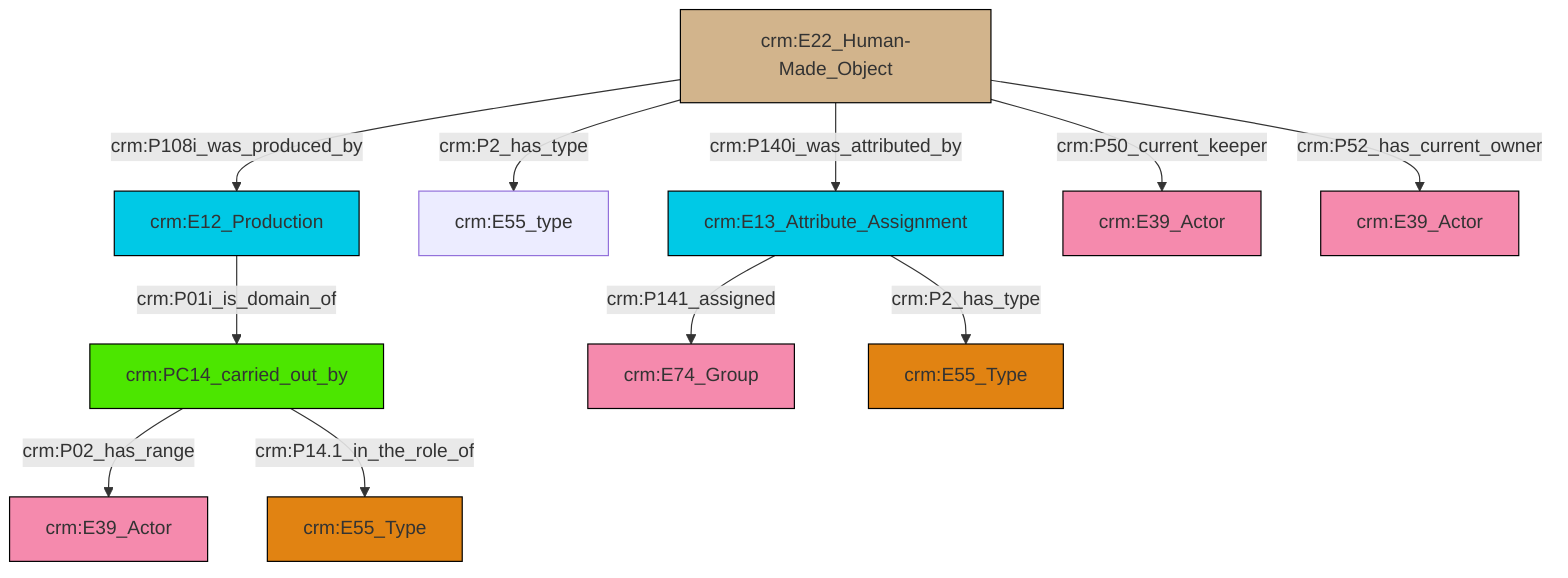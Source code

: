 graph TD
classDef Literal fill:#f2f2f2,stroke:#000000;
classDef CRM_Entity fill:#FFFFFF,stroke:#000000;
classDef Temporal_Entity fill:#00C9E6, stroke:#000000;
classDef Type fill:#E18312, stroke:#000000;
classDef Time-Span fill:#2C9C91, stroke:#000000;
classDef Appellation fill:#FFEB7F, stroke:#000000;
classDef Place fill:#008836, stroke:#000000;
classDef Persistent_Item fill:#B266B2, stroke:#000000;
classDef Conceptual_Object fill:#FFD700, stroke:#000000;
classDef Physical_Thing fill:#D2B48C, stroke:#000000;
classDef Actor fill:#f58aad, stroke:#000000;
classDef PC_Classes fill:#4ce600, stroke:#000000;
classDef Multi fill:#cccccc,stroke:#000000;

0["crm:E22_Human-Made_Object"]:::Physical_Thing -->|crm:P108i_was_produced_by| 1["crm:E12_Production"]:::Temporal_Entity
8["crm:PC14_carried_out_by"]:::PC_Classes -->|crm:P02_has_range| 6["crm:E39_Actor"]:::Actor
0["crm:E22_Human-Made_Object"]:::Physical_Thing -->|crm:P2_has_type| 9["crm:E55_type"]:::Default
1["crm:E12_Production"]:::Temporal_Entity -->|crm:P01i_is_domain_of| 8["crm:PC14_carried_out_by"]:::PC_Classes
11["crm:E13_Attribute_Assignment"]:::Temporal_Entity -->|crm:P141_assigned| 12["crm:E74_Group"]:::Actor
11["crm:E13_Attribute_Assignment"]:::Temporal_Entity -->|crm:P2_has_type| 2["crm:E55_Type"]:::Type
0["crm:E22_Human-Made_Object"]:::Physical_Thing -->|crm:P140i_was_attributed_by| 11["crm:E13_Attribute_Assignment"]:::Temporal_Entity
0["crm:E22_Human-Made_Object"]:::Physical_Thing -->|crm:P50_current_keeper| 4["crm:E39_Actor"]:::Actor
0["crm:E22_Human-Made_Object"]:::Physical_Thing -->|crm:P52_has_current_owner| 16["crm:E39_Actor"]:::Actor
8["crm:PC14_carried_out_by"]:::PC_Classes -->|crm:P14.1_in_the_role_of| 21["crm:E55_Type"]:::Type